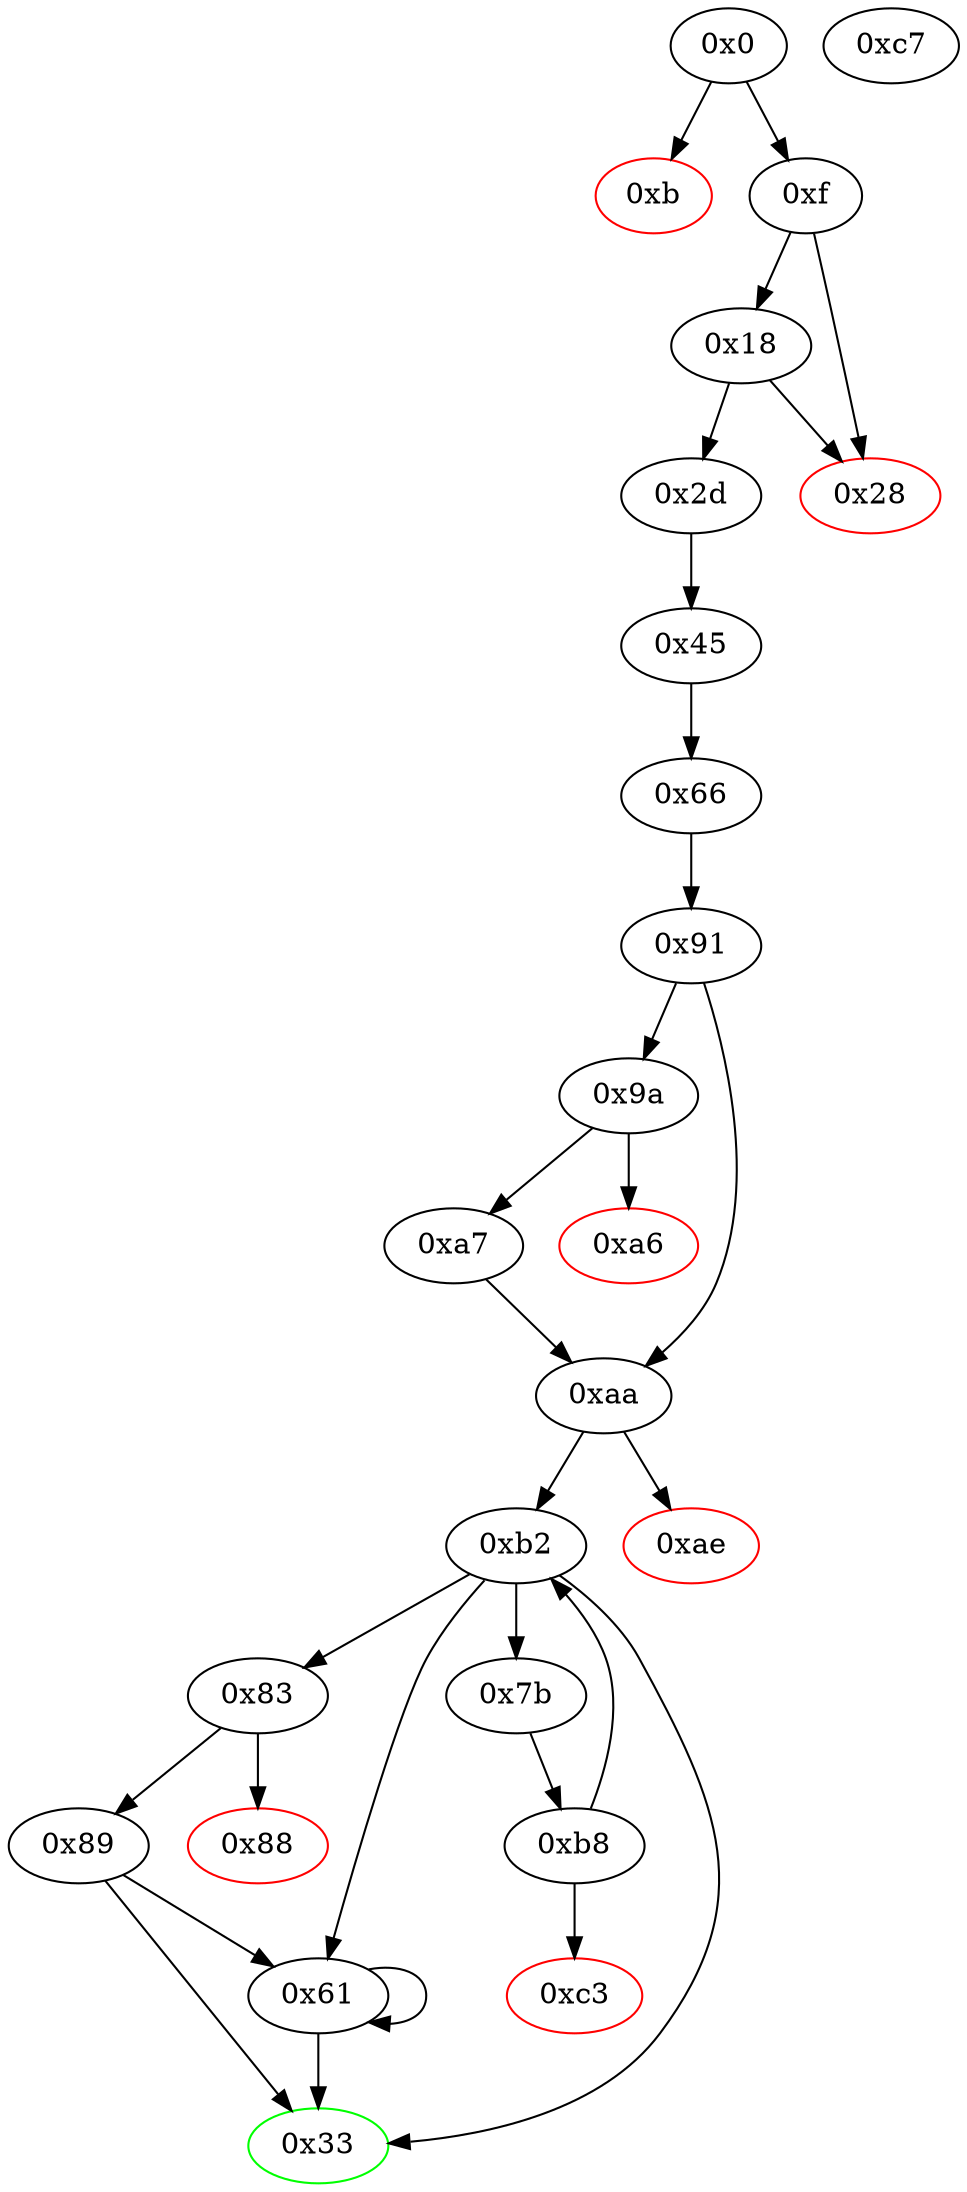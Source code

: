 digraph "" {
"0x18" [fillcolor=white, id="0x18", style=filled, tooltip="Block 0x18\n[0x18:0x27]\n---\nPredecessors: [0xf]\nSuccessors: [0x28, 0x2d]\n---\n0x18 PUSH1 0x0\n0x1a CALLDATALOAD\n0x1b PUSH1 0xe0\n0x1d SHR\n0x1e DUP1\n0x1f PUSH4 0xe38cc06b\n0x24 EQ\n0x25 PUSH1 0x2d\n0x27 JUMPI\n---\n0x18: V10 = 0x0\n0x1a: V11 = CALLDATALOAD 0x0\n0x1b: V12 = 0xe0\n0x1d: V13 = SHR 0xe0 V11\n0x1f: V14 = 0xe38cc06b\n0x24: V15 = EQ 0xe38cc06b V13\n0x25: V16 = 0x2d\n0x27: JUMPI 0x2d V15\n---\nEntry stack: []\nStack pops: 0\nStack additions: [V13]\nExit stack: [V13]\n\nDef sites:\n"];
"0xa7" [fillcolor=white, id="0xa7", style=filled, tooltip="Block 0xa7\n[0xa7:0xa9]\n---\nPredecessors: [0x9a]\nSuccessors: [0xaa]\n---\n0xa7 JUMPDEST\n0xa8 DIV\n0xa9 EQ\n---\n0xa7: JUMPDEST \n0xa8: V46 = DIV 0x2f050fe938943acc45f65568000000000 0xde0b6b3a7640000\n0xa9: V47 = EQ 0x3635c9adc5dea00000 0x3635c9adc5dea00000\n---\nEntry stack: [V13, 0x33, 0x0, 0x61, 0x3635c9adc5dea00000, 0x9f300601586f49cc6, 0x0, 0x9f300601586f49cc6, 0x83, 0x7b, 0x3635c9adc5dea00000, 0xde0b6b3a7640000, 0x2f050fe938943acc45f65568000000000, 0x3635c9adc5dea00000, 0xde0b6b3a7640000, 0x2f050fe938943acc45f65568000000000]\nStack pops: 3\nStack additions: [0x1]\nExit stack: [V13, 0x33, 0x0, 0x61, 0x3635c9adc5dea00000, 0x9f300601586f49cc6, 0x0, 0x9f300601586f49cc6, 0x83, 0x7b, 0x3635c9adc5dea00000, 0xde0b6b3a7640000, 0x2f050fe938943acc45f65568000000000, 0x1]\n\nDef sites:\nV13: {0x18.0x1d}\n0x33: {0x2d.0x2e}\n0x0: {0x45.0x46}\n0x61: {0x45.0x48}\n0x3635c9adc5dea00000: {0x45.0x4a}\n0x9f300601586f49cc6: {0x45.0x54}\n0x0: {0x66.0x67}\n0x9f300601586f49cc6: {0x45.0x54}\n0x83: {0x66.0x6a}\n0x7b: {0x66.0x6c}\n0x3635c9adc5dea00000: {0x45.0x4a}\n0xde0b6b3a7640000: {0x66.0x6f}\n0x2f050fe938943acc45f65568000000000: {0x9a.0x9e}\n0x3635c9adc5dea00000: {0x45.0x4a}\n0xde0b6b3a7640000: {0x66.0x6f}\n0x2f050fe938943acc45f65568000000000: {0x9a.0x9e}\n"];
"0xb" [color=red, fillcolor=white, id="0xb", style=filled, tooltip="Block 0xb\n[0xb:0xe]\n---\nPredecessors: [0x0]\nSuccessors: []\n---\n0xb PUSH1 0x0\n0xd DUP1\n0xe REVERT\n---\n0xb: V5 = 0x0\n0xe: REVERT 0x0 0x0\n---\nEntry stack: [V2]\nStack pops: 0\nStack additions: []\nExit stack: [V2]\n\nDef sites:\nV2: {0x0.0x5}\n"];
"0x2d" [fillcolor=white, id="0x2d", style=filled, tooltip="Block 0x2d\n[0x2d:0x32]\n---\nPredecessors: [0x18]\nSuccessors: [0x45]\n---\n0x2d JUMPDEST\n0x2e PUSH1 0x33\n0x30 PUSH1 0x45\n0x32 JUMP\n---\n0x2d: JUMPDEST \n0x2e: V18 = 0x33\n0x30: V19 = 0x45\n0x32: JUMP 0x45\n---\nEntry stack: [V13]\nStack pops: 0\nStack additions: [0x33]\nExit stack: [V13, 0x33]\n\nDef sites:\nV13: {0x18.0x1d}\n"];
"0xb2" [fillcolor=white, id="0xb2", style=filled, tooltip="Block 0xb2\n[0xb2:0xb7]\n---\nPredecessors: [0xaa, 0xb8]\nSuccessors: [0x33, 0x61, 0x7b, 0x83]\n---\n0xb2 JUMPDEST\n0xb3 SWAP3\n0xb4 SWAP2\n0xb5 POP\n0xb6 POP\n0xb7 JUMP\n---\n0xb2: JUMPDEST \n0xb7: JUMP S3\n---\nEntry stack: [V13, S11, S10, S9, S8, S7, S6, S5, S4, S3, S2, S1, S0]\nStack pops: 4\nStack additions: [S0]\nExit stack: [V13, S11, S10, S9, S8, S7, S6, S5, S4, S0]\n\nDef sites:\nV13: {0x18.0x1d}\nS11: {0x18.0x1d, 0x2d.0x2e}\nS10: {0x18.0x1d, 0x45.0x46, 0x2d.0x2e}\nS9: {0x18.0x1d, 0x45.0x48, 0x2d.0x2e, 0x45.0x46}\nS8: {0x18.0x1d, 0x45.0x4a, 0x2d.0x2e, 0x45.0x48, 0x45.0x46}\nS7: {0x18.0x1d, 0x45.0x4a, 0x45.0x48, 0x2d.0x2e, 0x45.0x46, 0x45.0x54}\nS6: {0x18.0x1d, 0x45.0x48, 0x45.0x46, 0x2d.0x2e, 0x45.0x54, 0x45.0x4a, 0x66.0x67}\nS5: {0x18.0x1d, 0x45.0x46, 0x45.0x4a, 0x2d.0x2e, 0x45.0x54, 0x45.0x48, 0x66.0x67}\nS4: {0x18.0x1d, 0x66.0x67, 0x45.0x4a, 0x45.0x54, 0x45.0x48, 0x2d.0x2e, 0x45.0x46, 0x66.0x6a}\nS3: {0x18.0x1d, 0x66.0x67, 0x66.0x6a, 0x45.0x54, 0x45.0x48, 0x45.0x46, 0x2d.0x2e, 0x45.0x4a, 0x66.0x6c}\nS2: {0x91.0x92, 0xb8.0xbb, 0x9a.0x9e, 0x45.0x4a}\nS1: {0x7b.0x7f, 0x66.0x6f}\nS0: {0x91.0x92, 0xb8.0xbb, 0x9a.0x9e}\n"];
"0x28" [color=red, fillcolor=white, id="0x28", style=filled, tooltip="Block 0x28\n[0x28:0x2c]\n---\nPredecessors: [0xf, 0x18]\nSuccessors: []\n---\n0x28 JUMPDEST\n0x29 PUSH1 0x0\n0x2b DUP1\n0x2c REVERT\n---\n0x28: JUMPDEST \n0x29: V17 = 0x0\n0x2c: REVERT 0x0 0x0\n---\nEntry stack: [V13]\nStack pops: 0\nStack additions: []\nExit stack: [V13]\n\nDef sites:\nV13: {0x18.0x1d}\n"];
"0x89" [fillcolor=white, id="0x89", style=filled, tooltip="Block 0x89\n[0x89:0x90]\n---\nPredecessors: [0x83]\nSuccessors: [0x33, 0x61]\n---\n0x89 JUMPDEST\n0x8a DIV\n0x8b SWAP4\n0x8c SWAP3\n0x8d POP\n0x8e POP\n0x8f POP\n0x90 JUMP\n---\n0x89: JUMPDEST \n0x8a: V40 = DIV S0 S1\n0x90: JUMP S5\n---\nEntry stack: [V13, S8, S7, S6, S5, S4, S3, S2, S1, S0]\nStack pops: 6\nStack additions: [V40]\nExit stack: [V13, S8, S7, S6, V40]\n\nDef sites:\nV13: {0x18.0x1d}\nS8: {0x18.0x1d, 0x2d.0x2e}\nS7: {0x18.0x1d, 0x45.0x46, 0x2d.0x2e}\nS6: {0x18.0x1d, 0x45.0x48, 0x2d.0x2e, 0x45.0x46}\nS5: {0x18.0x1d, 0x45.0x4a, 0x2d.0x2e, 0x45.0x48, 0x45.0x46}\nS4: {0x18.0x1d, 0x45.0x4a, 0x45.0x48, 0x2d.0x2e, 0x45.0x46, 0x45.0x54}\nS3: {0x18.0x1d, 0x45.0x48, 0x45.0x46, 0x2d.0x2e, 0x45.0x54, 0x45.0x4a, 0x66.0x67}\nS2: {0x18.0x1d, 0x45.0x46, 0x45.0x4a, 0x2d.0x2e, 0x45.0x54, 0x45.0x48, 0x66.0x67}\nS1: {0x18.0x1d, 0x66.0x67, 0x45.0x4a, 0x45.0x54, 0x45.0x48, 0x2d.0x2e, 0x45.0x46, 0x66.0x6a}\nS0: {0x91.0x92, 0xb8.0xbb, 0x9a.0x9e}\n"];
"0x83" [fillcolor=white, id="0x83", style=filled, tooltip="Block 0x83\n[0x83:0x87]\n---\nPredecessors: [0xb2]\nSuccessors: [0x88, 0x89]\n---\n0x83 JUMPDEST\n0x84 DUP2\n0x85 PUSH1 0x89\n0x87 JUMPI\n---\n0x83: JUMPDEST \n0x85: V39 = 0x89\n0x87: JUMPI 0x89 S1\n---\nEntry stack: [V13, S8, S7, S6, S5, S4, S3, S2, S1, S0]\nStack pops: 2\nStack additions: [S1, S0]\nExit stack: [V13, S8, S7, S6, S5, S4, S3, S2, S1, S0]\n\nDef sites:\nV13: {0x18.0x1d}\nS8: {0x18.0x1d, 0x2d.0x2e}\nS7: {0x18.0x1d, 0x45.0x46, 0x2d.0x2e}\nS6: {0x18.0x1d, 0x45.0x48, 0x2d.0x2e, 0x45.0x46}\nS5: {0x18.0x1d, 0x45.0x4a, 0x2d.0x2e, 0x45.0x48, 0x45.0x46}\nS4: {0x18.0x1d, 0x45.0x4a, 0x45.0x48, 0x2d.0x2e, 0x45.0x46, 0x45.0x54}\nS3: {0x18.0x1d, 0x45.0x48, 0x45.0x46, 0x2d.0x2e, 0x45.0x54, 0x45.0x4a, 0x66.0x67}\nS2: {0x18.0x1d, 0x45.0x46, 0x45.0x4a, 0x2d.0x2e, 0x45.0x54, 0x45.0x48, 0x66.0x67}\nS1: {0x18.0x1d, 0x66.0x67, 0x45.0x4a, 0x45.0x54, 0x45.0x48, 0x2d.0x2e, 0x45.0x46, 0x66.0x6a}\nS0: {0x91.0x92, 0xb8.0xbb, 0x9a.0x9e}\n"];
"0xc7" [fillcolor=white, id="0xc7", style=filled, tooltip="Block 0xc7\n[0xc7:0xfc]\n---\nPredecessors: []\nSuccessors: []\n---\n0xc7 INVALID\n0xc8 LOG2\n0xc9 PUSH5 0x6970667358\n0xcf MISSING 0x22\n0xd0 SLT\n0xd1 SHA3\n0xd2 SLT\n0xd3 MISSING 0xad\n0xd4 DUP8\n0xd5 MISSING 0xed\n0xd6 PUSH10 0x53e75f710341b5adb94d\n0xe1 MISSING 0x48\n0xe2 AND\n0xe3 MISSING 0xe1\n0xe4 GASLIMIT\n0xe5 MISSING 0xd4\n0xe6 ORIGIN\n0xe7 PUSH15 0x40b9c22296554b78724664736f6c63\n0xf7 NUMBER\n0xf8 STOP\n0xf9 MOD\n0xfa ADDMOD\n0xfb STOP\n0xfc CALLER\n---\n0xc7: INVALID \n0xc8: LOG S0 S1 S2 S3\n0xc9: V55 = 0x6970667358\n0xcf: MISSING 0x22\n0xd0: V56 = SLT S0 S1\n0xd1: V57 = SHA3 V56 S2\n0xd2: V58 = SLT V57 S3\n0xd3: MISSING 0xad\n0xd5: MISSING 0xed\n0xd6: V59 = 0x53e75f710341b5adb94d\n0xe1: MISSING 0x48\n0xe2: V60 = AND S0 S1\n0xe3: MISSING 0xe1\n0xe4: V61 = GASLIMIT\n0xe5: MISSING 0xd4\n0xe6: V62 = ORIGIN\n0xe7: V63 = 0x40b9c22296554b78724664736f6c63\n0xf7: V64 = NUMBER\n0xf8: STOP \n0xf9: V65 = MOD S0 S1\n0xfa: V66 = ADDMOD V65 S2 S3\n0xfb: STOP \n0xfc: V67 = CALLER\n---\nEntry stack: []\nStack pops: 0\nStack additions: [0x6970667358, V58, S7, S0, S1, S2, S3, S4, S5, S6, S7, 0x53e75f710341b5adb94d, V60, V61, V64, 0x40b9c22296554b78724664736f6c63, V62, V66, V67]\nExit stack: []\n\nDef sites:\n"];
"0xae" [color=red, fillcolor=white, id="0xae", style=filled, tooltip="Block 0xae\n[0xae:0xb1]\n---\nPredecessors: [0xaa]\nSuccessors: []\n---\n0xae PUSH1 0x0\n0xb0 DUP1\n0xb1 REVERT\n---\n0xae: V49 = 0x0\n0xb1: REVERT 0x0 0x0\n---\nEntry stack: [V13, 0x33, 0x0, 0x61, 0x3635c9adc5dea00000, 0x9f300601586f49cc6, 0x0, 0x9f300601586f49cc6, 0x83, 0x7b, 0x3635c9adc5dea00000, 0xde0b6b3a7640000, {0x0, 0x2f050fe938943acc45f65568000000000}]\nStack pops: 0\nStack additions: []\nExit stack: [V13, 0x33, 0x0, 0x61, 0x3635c9adc5dea00000, 0x9f300601586f49cc6, 0x0, 0x9f300601586f49cc6, 0x83, 0x7b, 0x3635c9adc5dea00000, 0xde0b6b3a7640000, {0x0, 0x2f050fe938943acc45f65568000000000}]\n\nDef sites:\nV13: {0x18.0x1d}\n0x33: {0x2d.0x2e}\n0x0: {0x45.0x46}\n0x61: {0x45.0x48}\n0x3635c9adc5dea00000: {0x45.0x4a}\n0x9f300601586f49cc6: {0x45.0x54}\n0x0: {0x66.0x67}\n0x9f300601586f49cc6: {0x45.0x54}\n0x83: {0x66.0x6a}\n0x7b: {0x66.0x6c}\n0x3635c9adc5dea00000: {0x45.0x4a}\n0xde0b6b3a7640000: {0x66.0x6f}\n{0x0, 0x2f050fe938943acc45f65568000000000}: {0x91.0x92, 0x9a.0x9e}\n"];
"0x7b" [fillcolor=white, id="0x7b", style=filled, tooltip="Block 0x7b\n[0x7b:0x82]\n---\nPredecessors: [0xb2]\nSuccessors: [0xb8]\n---\n0x7b JUMPDEST\n0x7c PUSH1 0x2\n0x7e DUP6\n0x7f DIV\n0x80 PUSH1 0xb8\n0x82 JUMP\n---\n0x7b: JUMPDEST \n0x7c: V36 = 0x2\n0x7f: V37 = DIV S4 0x2\n0x80: V38 = 0xb8\n0x82: JUMP 0xb8\n---\nEntry stack: [V13, S8, S7, S6, S5, S4, S3, S2, S1, S0]\nStack pops: 5\nStack additions: [S4, S3, S2, S1, S0, V37]\nExit stack: [V13, S8, S7, S6, S5, S4, S3, S2, S1, S0, V37]\n\nDef sites:\nV13: {0x18.0x1d}\nS8: {0x18.0x1d, 0x2d.0x2e}\nS7: {0x18.0x1d, 0x45.0x46, 0x2d.0x2e}\nS6: {0x18.0x1d, 0x45.0x48, 0x2d.0x2e, 0x45.0x46}\nS5: {0x18.0x1d, 0x45.0x4a, 0x2d.0x2e, 0x45.0x48, 0x45.0x46}\nS4: {0x18.0x1d, 0x45.0x4a, 0x45.0x48, 0x2d.0x2e, 0x45.0x46, 0x45.0x54}\nS3: {0x18.0x1d, 0x45.0x48, 0x45.0x46, 0x2d.0x2e, 0x45.0x54, 0x45.0x4a, 0x66.0x67}\nS2: {0x18.0x1d, 0x45.0x46, 0x45.0x4a, 0x2d.0x2e, 0x45.0x54, 0x45.0x48, 0x66.0x67}\nS1: {0x18.0x1d, 0x66.0x67, 0x45.0x4a, 0x45.0x54, 0x45.0x48, 0x2d.0x2e, 0x45.0x46, 0x66.0x6a}\nS0: {0x91.0x92, 0xb8.0xbb, 0x9a.0x9e}\n"];
"0x9a" [fillcolor=white, id="0x9a", style=filled, tooltip="Block 0x9a\n[0x9a:0xa5]\n---\nPredecessors: [0x91]\nSuccessors: [0xa6, 0xa7]\n---\n0x9a POP\n0x9b POP\n0x9c DUP1\n0x9d DUP3\n0x9e MUL\n0x9f DUP3\n0xa0 DUP3\n0xa1 DUP3\n0xa2 DUP2\n0xa3 PUSH1 0xa7\n0xa5 JUMPI\n---\n0x9e: V44 = MUL 0x3635c9adc5dea00000 0xde0b6b3a7640000\n0xa3: V45 = 0xa7\n0xa5: JUMPI 0xa7 0xde0b6b3a7640000\n---\nEntry stack: [V13, 0x33, 0x0, 0x61, 0x3635c9adc5dea00000, 0x9f300601586f49cc6, 0x0, 0x9f300601586f49cc6, 0x83, 0x7b, 0x3635c9adc5dea00000, 0xde0b6b3a7640000, 0x0, 0x0]\nStack pops: 4\nStack additions: [S3, S2, 0x2f050fe938943acc45f65568000000000, S3, S2, 0x2f050fe938943acc45f65568000000000]\nExit stack: [V13, 0x33, 0x0, 0x61, 0x3635c9adc5dea00000, 0x9f300601586f49cc6, 0x0, 0x9f300601586f49cc6, 0x83, 0x7b, 0x3635c9adc5dea00000, 0xde0b6b3a7640000, 0x2f050fe938943acc45f65568000000000, 0x3635c9adc5dea00000, 0xde0b6b3a7640000, 0x2f050fe938943acc45f65568000000000]\n\nDef sites:\nV13: {0x18.0x1d}\n0x33: {0x2d.0x2e}\n0x0: {0x45.0x46}\n0x61: {0x45.0x48}\n0x3635c9adc5dea00000: {0x45.0x4a}\n0x9f300601586f49cc6: {0x45.0x54}\n0x0: {0x66.0x67}\n0x9f300601586f49cc6: {0x45.0x54}\n0x83: {0x66.0x6a}\n0x7b: {0x66.0x6c}\n0x3635c9adc5dea00000: {0x45.0x4a}\n0xde0b6b3a7640000: {0x66.0x6f}\n0x0: {0x91.0x92}\n0x0: {0x91.0x95}\n"];
"0xaa" [fillcolor=white, id="0xaa", style=filled, tooltip="Block 0xaa\n[0xaa:0xad]\n---\nPredecessors: [0x91, 0xa7]\nSuccessors: [0xae, 0xb2]\n---\n0xaa JUMPDEST\n0xab PUSH1 0xb2\n0xad JUMPI\n---\n0xaa: JUMPDEST \n0xab: V48 = 0xb2\n0xad: JUMPI 0xb2 {0x0, 0x1}\n---\nEntry stack: [V13, 0x33, 0x0, 0x61, 0x3635c9adc5dea00000, 0x9f300601586f49cc6, 0x0, 0x9f300601586f49cc6, 0x83, 0x7b, 0x3635c9adc5dea00000, 0xde0b6b3a7640000, {0x0, 0x2f050fe938943acc45f65568000000000}, {0x0, 0x1}]\nStack pops: 1\nStack additions: []\nExit stack: [V13, 0x33, 0x0, 0x61, 0x3635c9adc5dea00000, 0x9f300601586f49cc6, 0x0, 0x9f300601586f49cc6, 0x83, 0x7b, 0x3635c9adc5dea00000, 0xde0b6b3a7640000, {0x0, 0x2f050fe938943acc45f65568000000000}]\n\nDef sites:\nV13: {0x18.0x1d}\n0x33: {0x2d.0x2e}\n0x0: {0x45.0x46}\n0x61: {0x45.0x48}\n0x3635c9adc5dea00000: {0x45.0x4a}\n0x9f300601586f49cc6: {0x45.0x54}\n0x0: {0x66.0x67}\n0x9f300601586f49cc6: {0x45.0x54}\n0x83: {0x66.0x6a}\n0x7b: {0x66.0x6c}\n0x3635c9adc5dea00000: {0x45.0x4a}\n0xde0b6b3a7640000: {0x66.0x6f}\n{0x0, 0x2f050fe938943acc45f65568000000000}: {0x91.0x92, 0x9a.0x9e}\n{0x0, 0x1}: {0x91.0x95, 0xa7.0xa9}\n"];
"0xc3" [color=red, fillcolor=white, id="0xc3", style=filled, tooltip="Block 0xc3\n[0xc3:0xc6]\n---\nPredecessors: [0xb8]\nSuccessors: []\n---\n0xc3 PUSH1 0x0\n0xc5 DUP1\n0xc6 REVERT\n---\n0xc3: V54 = 0x0\n0xc6: REVERT 0x0 0x0\n---\nEntry stack: [V13, S10, S9, S8, S7, S6, S5, S4, S3, S2, V37, V50]\nStack pops: 0\nStack additions: []\nExit stack: [V13, S10, S9, S8, S7, S6, S5, S4, S3, S2, V37, V50]\n\nDef sites:\nV13: {0x18.0x1d}\nS10: {0x18.0x1d, 0x2d.0x2e}\nS9: {0x18.0x1d, 0x45.0x46, 0x2d.0x2e}\nS8: {0x18.0x1d, 0x45.0x48, 0x2d.0x2e, 0x45.0x46}\nS7: {0x18.0x1d, 0x45.0x4a, 0x2d.0x2e, 0x45.0x48, 0x45.0x46}\nS6: {0x18.0x1d, 0x45.0x4a, 0x45.0x48, 0x2d.0x2e, 0x45.0x46, 0x45.0x54}\nS5: {0x18.0x1d, 0x45.0x48, 0x45.0x46, 0x2d.0x2e, 0x45.0x54, 0x45.0x4a, 0x66.0x67}\nS4: {0x18.0x1d, 0x45.0x46, 0x45.0x4a, 0x2d.0x2e, 0x45.0x54, 0x45.0x48, 0x66.0x67}\nS3: {0x18.0x1d, 0x66.0x67, 0x45.0x4a, 0x45.0x54, 0x45.0x48, 0x2d.0x2e, 0x45.0x46, 0x66.0x6a}\nS2: {0x91.0x92, 0xb8.0xbb, 0x9a.0x9e}\nV37: {0x7b.0x7f}\nV50: {0xb8.0xbb}\n"];
"0xb8" [fillcolor=white, id="0xb8", style=filled, tooltip="Block 0xb8\n[0xb8:0xc2]\n---\nPredecessors: [0x7b]\nSuccessors: [0xb2, 0xc3]\n---\n0xb8 JUMPDEST\n0xb9 DUP1\n0xba DUP3\n0xbb ADD\n0xbc DUP3\n0xbd DUP2\n0xbe LT\n0xbf ISZERO\n0xc0 PUSH1 0xb2\n0xc2 JUMPI\n---\n0xb8: JUMPDEST \n0xbb: V50 = ADD S1 V37\n0xbe: V51 = LT V50 S1\n0xbf: V52 = ISZERO V51\n0xc0: V53 = 0xb2\n0xc2: JUMPI 0xb2 V52\n---\nEntry stack: [V13, S9, S8, S7, S6, S5, S4, S3, S2, S1, V37]\nStack pops: 2\nStack additions: [S1, S0, V50]\nExit stack: [V13, S9, S8, S7, S6, S5, S4, S3, S2, S1, V37, V50]\n\nDef sites:\nV13: {0x18.0x1d}\nS9: {0x18.0x1d, 0x2d.0x2e}\nS8: {0x18.0x1d, 0x45.0x46, 0x2d.0x2e}\nS7: {0x18.0x1d, 0x45.0x48, 0x2d.0x2e, 0x45.0x46}\nS6: {0x18.0x1d, 0x45.0x4a, 0x2d.0x2e, 0x45.0x48, 0x45.0x46}\nS5: {0x18.0x1d, 0x45.0x4a, 0x45.0x48, 0x2d.0x2e, 0x45.0x46, 0x45.0x54}\nS4: {0x18.0x1d, 0x45.0x48, 0x45.0x46, 0x2d.0x2e, 0x45.0x54, 0x45.0x4a, 0x66.0x67}\nS3: {0x18.0x1d, 0x45.0x46, 0x45.0x4a, 0x2d.0x2e, 0x45.0x54, 0x45.0x48, 0x66.0x67}\nS2: {0x18.0x1d, 0x66.0x67, 0x45.0x4a, 0x45.0x54, 0x45.0x48, 0x2d.0x2e, 0x45.0x46, 0x66.0x6a}\nS1: {0x91.0x92, 0xb8.0xbb, 0x9a.0x9e}\nV37: {0x7b.0x7f}\n"];
"0x91" [fillcolor=white, id="0x91", style=filled, tooltip="Block 0x91\n[0x91:0x99]\n---\nPredecessors: [0x66]\nSuccessors: [0x9a, 0xaa]\n---\n0x91 JUMPDEST\n0x92 PUSH1 0x0\n0x94 DUP2\n0x95 ISZERO\n0x96 DUP1\n0x97 PUSH1 0xaa\n0x99 JUMPI\n---\n0x91: JUMPDEST \n0x92: V41 = 0x0\n0x95: V42 = ISZERO 0xde0b6b3a7640000\n0x97: V43 = 0xaa\n0x99: JUMPI 0xaa 0x0\n---\nEntry stack: [V13, 0x33, 0x0, 0x61, 0x3635c9adc5dea00000, 0x9f300601586f49cc6, 0x0, 0x9f300601586f49cc6, 0x83, 0x7b, 0x3635c9adc5dea00000, 0xde0b6b3a7640000]\nStack pops: 1\nStack additions: [S0, 0x0, 0x0]\nExit stack: [V13, 0x33, 0x0, 0x61, 0x3635c9adc5dea00000, 0x9f300601586f49cc6, 0x0, 0x9f300601586f49cc6, 0x83, 0x7b, 0x3635c9adc5dea00000, 0xde0b6b3a7640000, 0x0, 0x0]\n\nDef sites:\nV13: {0x18.0x1d}\n0x33: {0x2d.0x2e}\n0x0: {0x45.0x46}\n0x61: {0x45.0x48}\n0x3635c9adc5dea00000: {0x45.0x4a}\n0x9f300601586f49cc6: {0x45.0x54}\n0x0: {0x66.0x67}\n0x9f300601586f49cc6: {0x45.0x54}\n0x83: {0x66.0x6a}\n0x7b: {0x66.0x6c}\n0x3635c9adc5dea00000: {0x45.0x4a}\n0xde0b6b3a7640000: {0x66.0x6f}\n"];
"0x88" [color=red, fillcolor=white, id="0x88", style=filled, tooltip="Block 0x88\n[0x88:0x88]\n---\nPredecessors: [0x83]\nSuccessors: []\n---\n0x88 INVALID\n---\n0x88: INVALID \n---\nEntry stack: [V13, S8, S7, S6, S5, S4, S3, S2, S1, S0]\nStack pops: 0\nStack additions: []\nExit stack: [V13, S8, S7, S6, S5, S4, S3, S2, S1, S0]\n\nDef sites:\nV13: {0x18.0x1d}\nS8: {0x18.0x1d, 0x2d.0x2e}\nS7: {0x18.0x1d, 0x45.0x46, 0x2d.0x2e}\nS6: {0x18.0x1d, 0x45.0x48, 0x2d.0x2e, 0x45.0x46}\nS5: {0x18.0x1d, 0x45.0x4a, 0x2d.0x2e, 0x45.0x48, 0x45.0x46}\nS4: {0x18.0x1d, 0x45.0x4a, 0x45.0x48, 0x2d.0x2e, 0x45.0x46, 0x45.0x54}\nS3: {0x18.0x1d, 0x45.0x48, 0x45.0x46, 0x2d.0x2e, 0x45.0x54, 0x45.0x4a, 0x66.0x67}\nS2: {0x18.0x1d, 0x45.0x46, 0x45.0x4a, 0x2d.0x2e, 0x45.0x54, 0x45.0x48, 0x66.0x67}\nS1: {0x18.0x1d, 0x66.0x67, 0x45.0x4a, 0x45.0x54, 0x45.0x48, 0x2d.0x2e, 0x45.0x46, 0x66.0x6a}\nS0: {0x91.0x92, 0xb8.0xbb, 0x9a.0x9e}\n"];
"0x61" [fillcolor=white, id="0x61", style=filled, tooltip="Block 0x61\n[0x61:0x65]\n---\nPredecessors: [0x61, 0x89, 0xb2]\nSuccessors: [0x33, 0x61]\n---\n0x61 JUMPDEST\n0x62 SWAP1\n0x63 POP\n0x64 SWAP1\n0x65 JUMP\n---\n0x61: JUMPDEST \n0x65: JUMP S2\n---\nEntry stack: [V13, S8, S7, S6, S5, S4, S3, S2, S1, S0]\nStack pops: 3\nStack additions: [S0]\nExit stack: [V13, S8, S7, S6, S5, S4, S3, S0]\n\nDef sites:\nV13: {0x18.0x1d}\nS8: {0x18.0x1d, 0x2d.0x2e}\nS7: {0x18.0x1d, 0x45.0x46, 0x2d.0x2e}\nS6: {0x18.0x1d, 0x45.0x48, 0x2d.0x2e, 0x45.0x46}\nS5: {0x18.0x1d, 0x45.0x4a, 0x2d.0x2e, 0x45.0x48, 0x45.0x46}\nS4: {0x18.0x1d, 0x45.0x48, 0x45.0x46, 0x2d.0x2e, 0x45.0x54, 0x45.0x4a}\nS3: {0x18.0x1d, 0x45.0x54, 0x45.0x4a, 0x2d.0x2e, 0x45.0x48, 0x45.0x46, 0x66.0x67}\nS2: {0x18.0x1d, 0x45.0x54, 0x45.0x48, 0x2d.0x2e, 0x45.0x46, 0x45.0x4a, 0x66.0x67}\nS1: {0x18.0x1d, 0x66.0x6a, 0x45.0x46, 0x45.0x4a, 0x45.0x54, 0x2d.0x2e, 0x45.0x48, 0x66.0x67}\nS0: {0x89.0x8a, 0xb8.0xbb, 0x9a.0x9e, 0x91.0x92}\n"];
"0xf" [fillcolor=white, id="0xf", style=filled, tooltip="Block 0xf\n[0xf:0x17]\n---\nPredecessors: [0x0]\nSuccessors: [0x18, 0x28]\n---\n0xf JUMPDEST\n0x10 POP\n0x11 PUSH1 0x4\n0x13 CALLDATASIZE\n0x14 LT\n0x15 PUSH1 0x28\n0x17 JUMPI\n---\n0xf: JUMPDEST \n0x11: V6 = 0x4\n0x13: V7 = CALLDATASIZE\n0x14: V8 = LT V7 0x4\n0x15: V9 = 0x28\n0x17: JUMPI 0x28 V8\n---\nEntry stack: [V2]\nStack pops: 1\nStack additions: []\nExit stack: []\n\nDef sites:\nV2: {0x0.0x5}\n"];
"0x0" [fillcolor=white, id="0x0", style=filled, tooltip="Block 0x0\n[0x0:0xa]\n---\nPredecessors: []\nSuccessors: [0xb, 0xf]\n---\n0x0 PUSH1 0x80\n0x2 PUSH1 0x40\n0x4 MSTORE\n0x5 CALLVALUE\n0x6 DUP1\n0x7 ISZERO\n0x8 PUSH1 0xf\n0xa JUMPI\n---\n0x0: V0 = 0x80\n0x2: V1 = 0x40\n0x4: M[0x40] = 0x80\n0x5: V2 = CALLVALUE\n0x7: V3 = ISZERO V2\n0x8: V4 = 0xf\n0xa: JUMPI 0xf V3\n---\nEntry stack: []\nStack pops: 0\nStack additions: [V2]\nExit stack: [V2]\n\nDef sites:\n"];
"0xa6" [color=red, fillcolor=white, id="0xa6", style=filled, tooltip="Block 0xa6\n[0xa6:0xa6]\n---\nPredecessors: [0x9a]\nSuccessors: []\n---\n0xa6 INVALID\n---\n0xa6: INVALID \n---\nEntry stack: [V13, 0x33, 0x0, 0x61, 0x3635c9adc5dea00000, 0x9f300601586f49cc6, 0x0, 0x9f300601586f49cc6, 0x83, 0x7b, 0x3635c9adc5dea00000, 0xde0b6b3a7640000, 0x2f050fe938943acc45f65568000000000, 0x3635c9adc5dea00000, 0xde0b6b3a7640000, 0x2f050fe938943acc45f65568000000000]\nStack pops: 0\nStack additions: []\nExit stack: [V13, 0x33, 0x0, 0x61, 0x3635c9adc5dea00000, 0x9f300601586f49cc6, 0x0, 0x9f300601586f49cc6, 0x83, 0x7b, 0x3635c9adc5dea00000, 0xde0b6b3a7640000, 0x2f050fe938943acc45f65568000000000, 0x3635c9adc5dea00000, 0xde0b6b3a7640000, 0x2f050fe938943acc45f65568000000000]\n\nDef sites:\nV13: {0x18.0x1d}\n0x33: {0x2d.0x2e}\n0x0: {0x45.0x46}\n0x61: {0x45.0x48}\n0x3635c9adc5dea00000: {0x45.0x4a}\n0x9f300601586f49cc6: {0x45.0x54}\n0x0: {0x66.0x67}\n0x9f300601586f49cc6: {0x45.0x54}\n0x83: {0x66.0x6a}\n0x7b: {0x66.0x6c}\n0x3635c9adc5dea00000: {0x45.0x4a}\n0xde0b6b3a7640000: {0x66.0x6f}\n0x2f050fe938943acc45f65568000000000: {0x9a.0x9e}\n0x3635c9adc5dea00000: {0x45.0x4a}\n0xde0b6b3a7640000: {0x66.0x6f}\n0x2f050fe938943acc45f65568000000000: {0x9a.0x9e}\n"];
"0x45" [fillcolor=white, id="0x45", style=filled, tooltip="Block 0x45\n[0x45:0x60]\n---\nPredecessors: [0x2d]\nSuccessors: [0x66]\n---\n0x45 JUMPDEST\n0x46 PUSH1 0x0\n0x48 PUSH1 0x61\n0x4a PUSH9 0x3635c9adc5dea00000\n0x54 PUSH9 0x9f300601586f49cc6\n0x5e PUSH1 0x66\n0x60 JUMP\n---\n0x45: JUMPDEST \n0x46: V26 = 0x0\n0x48: V27 = 0x61\n0x4a: V28 = 0x3635c9adc5dea00000\n0x54: V29 = 0x9f300601586f49cc6\n0x5e: V30 = 0x66\n0x60: JUMP 0x66\n---\nEntry stack: [V13, 0x33]\nStack pops: 0\nStack additions: [0x0, 0x61, 0x3635c9adc5dea00000, 0x9f300601586f49cc6]\nExit stack: [V13, 0x33, 0x0, 0x61, 0x3635c9adc5dea00000, 0x9f300601586f49cc6]\n\nDef sites:\nV13: {0x18.0x1d}\n0x33: {0x2d.0x2e}\n"];
"0x66" [fillcolor=white, id="0x66", style=filled, tooltip="Block 0x66\n[0x66:0x7a]\n---\nPredecessors: [0x45]\nSuccessors: [0x91]\n---\n0x66 JUMPDEST\n0x67 PUSH1 0x0\n0x69 DUP2\n0x6a PUSH1 0x83\n0x6c PUSH1 0x7b\n0x6e DUP6\n0x6f PUSH8 0xde0b6b3a7640000\n0x78 PUSH1 0x91\n0x7a JUMP\n---\n0x66: JUMPDEST \n0x67: V31 = 0x0\n0x6a: V32 = 0x83\n0x6c: V33 = 0x7b\n0x6f: V34 = 0xde0b6b3a7640000\n0x78: V35 = 0x91\n0x7a: JUMP 0x91\n---\nEntry stack: [V13, 0x33, 0x0, 0x61, 0x3635c9adc5dea00000, 0x9f300601586f49cc6]\nStack pops: 2\nStack additions: [S1, S0, 0x0, S0, 0x83, 0x7b, S1, 0xde0b6b3a7640000]\nExit stack: [V13, 0x33, 0x0, 0x61, 0x3635c9adc5dea00000, 0x9f300601586f49cc6, 0x0, 0x9f300601586f49cc6, 0x83, 0x7b, 0x3635c9adc5dea00000, 0xde0b6b3a7640000]\n\nDef sites:\nV13: {0x18.0x1d}\n0x33: {0x2d.0x2e}\n0x0: {0x45.0x46}\n0x61: {0x45.0x48}\n0x3635c9adc5dea00000: {0x45.0x4a}\n0x9f300601586f49cc6: {0x45.0x54}\n"];
"0x33" [color=green, fillcolor=white, id="0x33", style=filled, tooltip="Block 0x33\n[0x33:0x44]\n---\nPredecessors: [0x61, 0x89, 0xb2]\nSuccessors: []\n---\n0x33 JUMPDEST\n0x34 PUSH1 0x40\n0x36 DUP1\n0x37 MLOAD\n0x38 SWAP2\n0x39 DUP3\n0x3a MSTORE\n0x3b MLOAD\n0x3c SWAP1\n0x3d DUP2\n0x3e SWAP1\n0x3f SUB\n0x40 PUSH1 0x20\n0x42 ADD\n0x43 SWAP1\n0x44 RETURN\n---\n0x33: JUMPDEST \n0x34: V20 = 0x40\n0x37: V21 = M[0x40]\n0x3a: M[V21] = S0\n0x3b: V22 = M[0x40]\n0x3f: V23 = SUB V21 V22\n0x40: V24 = 0x20\n0x42: V25 = ADD 0x20 V23\n0x44: RETURN V22 V25\n---\nEntry stack: [V13, S8, S7, S6, S5, S4, S3, S2, S1, S0]\nStack pops: 1\nStack additions: []\nExit stack: [V13, S8, S7, S6, S5, S4, S3, S2, S1]\n\nDef sites:\nV13: {0x18.0x1d}\nS8: {0x18.0x1d, 0x2d.0x2e}\nS7: {0x18.0x1d, 0x45.0x46, 0x2d.0x2e}\nS6: {0x18.0x1d, 0x45.0x46, 0x2d.0x2e, 0x45.0x48}\nS5: {0x18.0x1d, 0x45.0x4a, 0x2d.0x2e, 0x45.0x48, 0x45.0x46}\nS4: {0x18.0x1d, 0x45.0x4a, 0x45.0x54, 0x2d.0x2e, 0x45.0x48, 0x45.0x46}\nS3: {0x18.0x1d, 0x45.0x4a, 0x45.0x54, 0x2d.0x2e, 0x45.0x48, 0x45.0x46, 0x66.0x67}\nS2: {0x18.0x1d, 0x45.0x54, 0x45.0x4a, 0x2d.0x2e, 0x45.0x48, 0x45.0x46, 0x66.0x67}\nS1: {0x18.0x1d, 0x66.0x6a, 0x45.0x46, 0x45.0x54, 0x45.0x4a, 0x2d.0x2e, 0x45.0x48, 0x66.0x67}\nS0: {0x89.0x8a, 0xb8.0xbb, 0x9a.0x9e, 0x91.0x92}\n"];
"0x18" -> "0x28";
"0x18" -> "0x2d";
"0xa7" -> "0xaa";
"0x2d" -> "0x45";
"0xb2" -> "0x7b";
"0xb2" -> "0x61";
"0xb2" -> "0x83";
"0xb2" -> "0x33";
"0x89" -> "0x61";
"0x89" -> "0x33";
"0x83" -> "0x88";
"0x83" -> "0x89";
"0x7b" -> "0xb8";
"0x9a" -> "0xa6";
"0x9a" -> "0xa7";
"0xaa" -> "0xae";
"0xaa" -> "0xb2";
"0xb8" -> "0xc3";
"0xb8" -> "0xb2";
"0x91" -> "0xaa";
"0x91" -> "0x9a";
"0x61" -> "0x61";
"0x61" -> "0x33";
"0xf" -> "0x28";
"0xf" -> "0x18";
"0x0" -> "0xf";
"0x0" -> "0xb";
"0x45" -> "0x66";
"0x66" -> "0x91";
}
